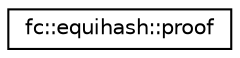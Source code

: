 digraph "Graphical Class Hierarchy"
{
  edge [fontname="Helvetica",fontsize="10",labelfontname="Helvetica",labelfontsize="10"];
  node [fontname="Helvetica",fontsize="10",shape=record];
  rankdir="LR";
  Node0 [label="fc::equihash::proof",height=0.2,width=0.4,color="black", fillcolor="white", style="filled",URL="$structfc_1_1equihash_1_1proof.html"];
}
